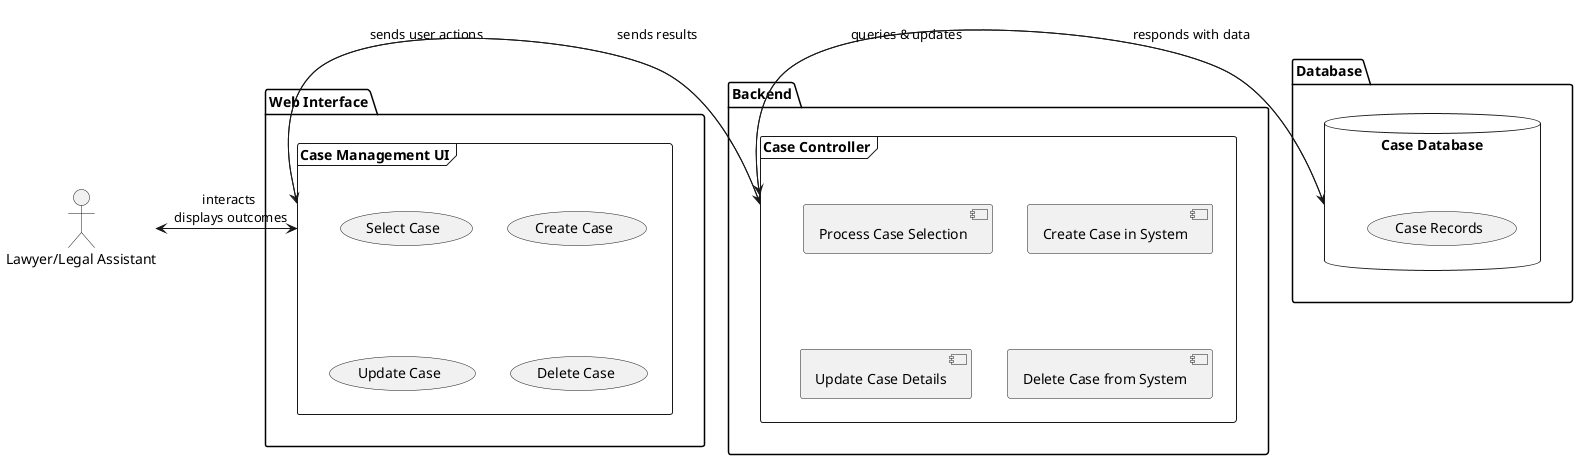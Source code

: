 @startuml

actor User as "Lawyer/Legal Assistant"

package "Web Interface" {
    frame "Case Management UI" as UI {
        (Select Case)
        (Create Case)
        (Update Case)
        (Delete Case)
    }
}

package "Backend" {
    frame "Case Controller" as Controller {
        [Process Case Selection]
        [Create Case in System]
        [Update Case Details]
        [Delete Case from System]
    }
}

package "Database" {
    database "Case Database" as DB {
        (Case Records)
    }
}

User -> UI : interacts \n
UI -> User : displays outcomes
UI -> Controller : sends user actions
Controller -> DB : queries & updates
DB -> Controller : responds with data
Controller -> UI : sends results

@enduml
